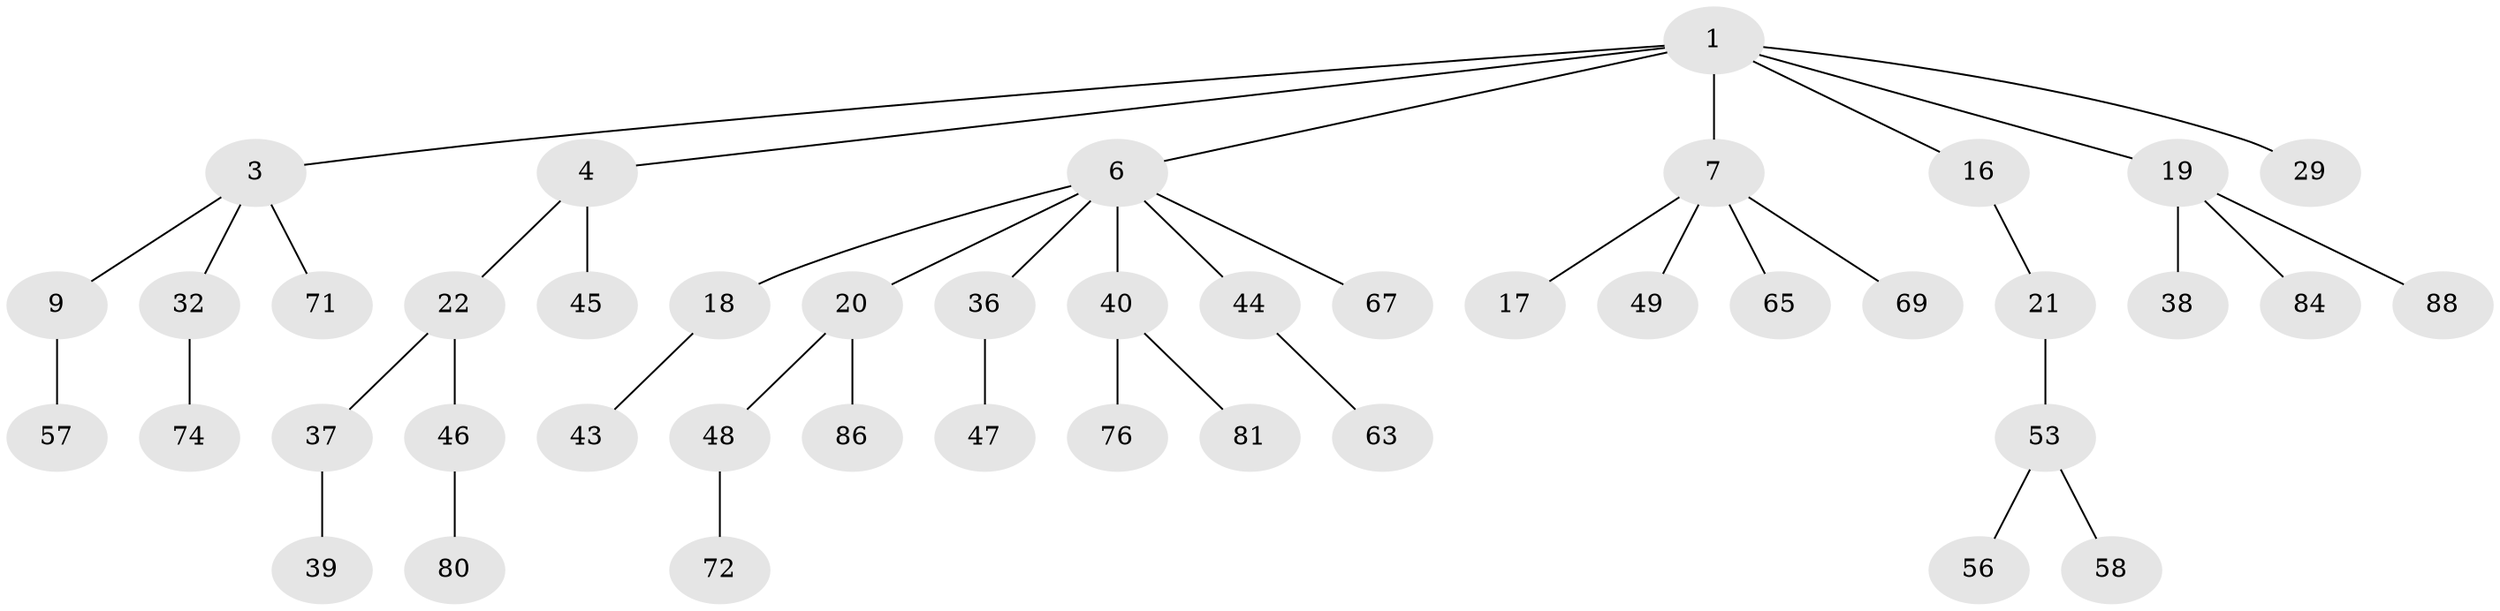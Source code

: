 // original degree distribution, {6: 0.011235955056179775, 3: 0.14606741573033707, 4: 0.12359550561797752, 2: 0.25842696629213485, 1: 0.4606741573033708}
// Generated by graph-tools (version 1.1) at 2025/15/03/09/25 04:15:36]
// undirected, 44 vertices, 43 edges
graph export_dot {
graph [start="1"]
  node [color=gray90,style=filled];
  1 [super="+2"];
  3 [super="+62"];
  4 [super="+5"];
  6 [super="+13+59+11"];
  7 [super="+8+14+15"];
  9 [super="+10"];
  16 [super="+23+31"];
  17;
  18;
  19 [super="+28"];
  20 [super="+77+55"];
  21;
  22 [super="+27+35"];
  29 [super="+75+42"];
  32 [super="+50"];
  36;
  37 [super="+41"];
  38 [super="+82"];
  39;
  40 [super="+54+52"];
  43;
  44 [super="+64+70"];
  45;
  46;
  47;
  48;
  49;
  53;
  56;
  57 [super="+85"];
  58 [super="+61"];
  63 [super="+89+66"];
  65;
  67;
  69;
  71;
  72;
  74;
  76;
  80;
  81;
  84;
  86;
  88;
  1 -- 3;
  1 -- 4;
  1 -- 7;
  1 -- 16;
  1 -- 29;
  1 -- 19;
  1 -- 6;
  3 -- 9;
  3 -- 32;
  3 -- 71;
  4 -- 22;
  4 -- 45;
  6 -- 18;
  6 -- 67;
  6 -- 20;
  6 -- 36;
  6 -- 40;
  6 -- 44;
  7 -- 17;
  7 -- 49;
  7 -- 69;
  7 -- 65;
  9 -- 57;
  16 -- 21;
  18 -- 43;
  19 -- 38;
  19 -- 88;
  19 -- 84;
  20 -- 48;
  20 -- 86;
  21 -- 53;
  22 -- 46;
  22 -- 37;
  32 -- 74;
  36 -- 47;
  37 -- 39;
  40 -- 76;
  40 -- 81;
  44 -- 63;
  46 -- 80;
  48 -- 72;
  53 -- 56;
  53 -- 58;
}

